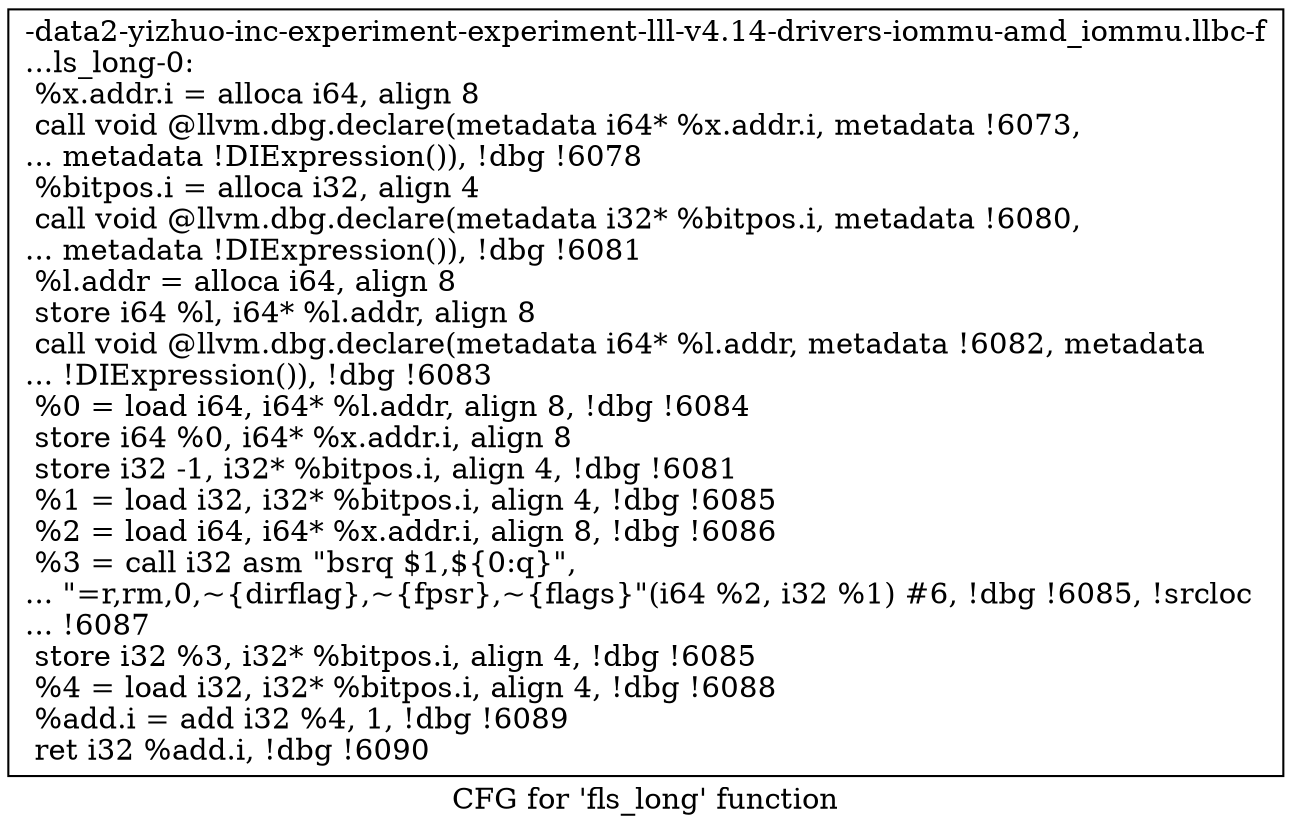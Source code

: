 digraph "CFG for 'fls_long' function" {
	label="CFG for 'fls_long' function";

	Node0x561b9495eec0 [shape=record,label="{-data2-yizhuo-inc-experiment-experiment-lll-v4.14-drivers-iommu-amd_iommu.llbc-f\l...ls_long-0:\l  %x.addr.i = alloca i64, align 8\l  call void @llvm.dbg.declare(metadata i64* %x.addr.i, metadata !6073,\l... metadata !DIExpression()), !dbg !6078\l  %bitpos.i = alloca i32, align 4\l  call void @llvm.dbg.declare(metadata i32* %bitpos.i, metadata !6080,\l... metadata !DIExpression()), !dbg !6081\l  %l.addr = alloca i64, align 8\l  store i64 %l, i64* %l.addr, align 8\l  call void @llvm.dbg.declare(metadata i64* %l.addr, metadata !6082, metadata\l... !DIExpression()), !dbg !6083\l  %0 = load i64, i64* %l.addr, align 8, !dbg !6084\l  store i64 %0, i64* %x.addr.i, align 8\l  store i32 -1, i32* %bitpos.i, align 4, !dbg !6081\l  %1 = load i32, i32* %bitpos.i, align 4, !dbg !6085\l  %2 = load i64, i64* %x.addr.i, align 8, !dbg !6086\l  %3 = call i32 asm \"bsrq $1,$\{0:q\}\",\l... \"=r,rm,0,~\{dirflag\},~\{fpsr\},~\{flags\}\"(i64 %2, i32 %1) #6, !dbg !6085, !srcloc\l... !6087\l  store i32 %3, i32* %bitpos.i, align 4, !dbg !6085\l  %4 = load i32, i32* %bitpos.i, align 4, !dbg !6088\l  %add.i = add i32 %4, 1, !dbg !6089\l  ret i32 %add.i, !dbg !6090\l}"];
}
